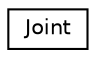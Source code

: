 digraph "Graphical Class Hierarchy"
{
 // LATEX_PDF_SIZE
  edge [fontname="Helvetica",fontsize="10",labelfontname="Helvetica",labelfontsize="10"];
  node [fontname="Helvetica",fontsize="10",shape=record];
  rankdir="LR";
  Node0 [label="Joint",height=0.2,width=0.4,color="black", fillcolor="white", style="filled",URL="$class_joint.html",tooltip="Data Structure for Default Joint with position and rotation."];
}
